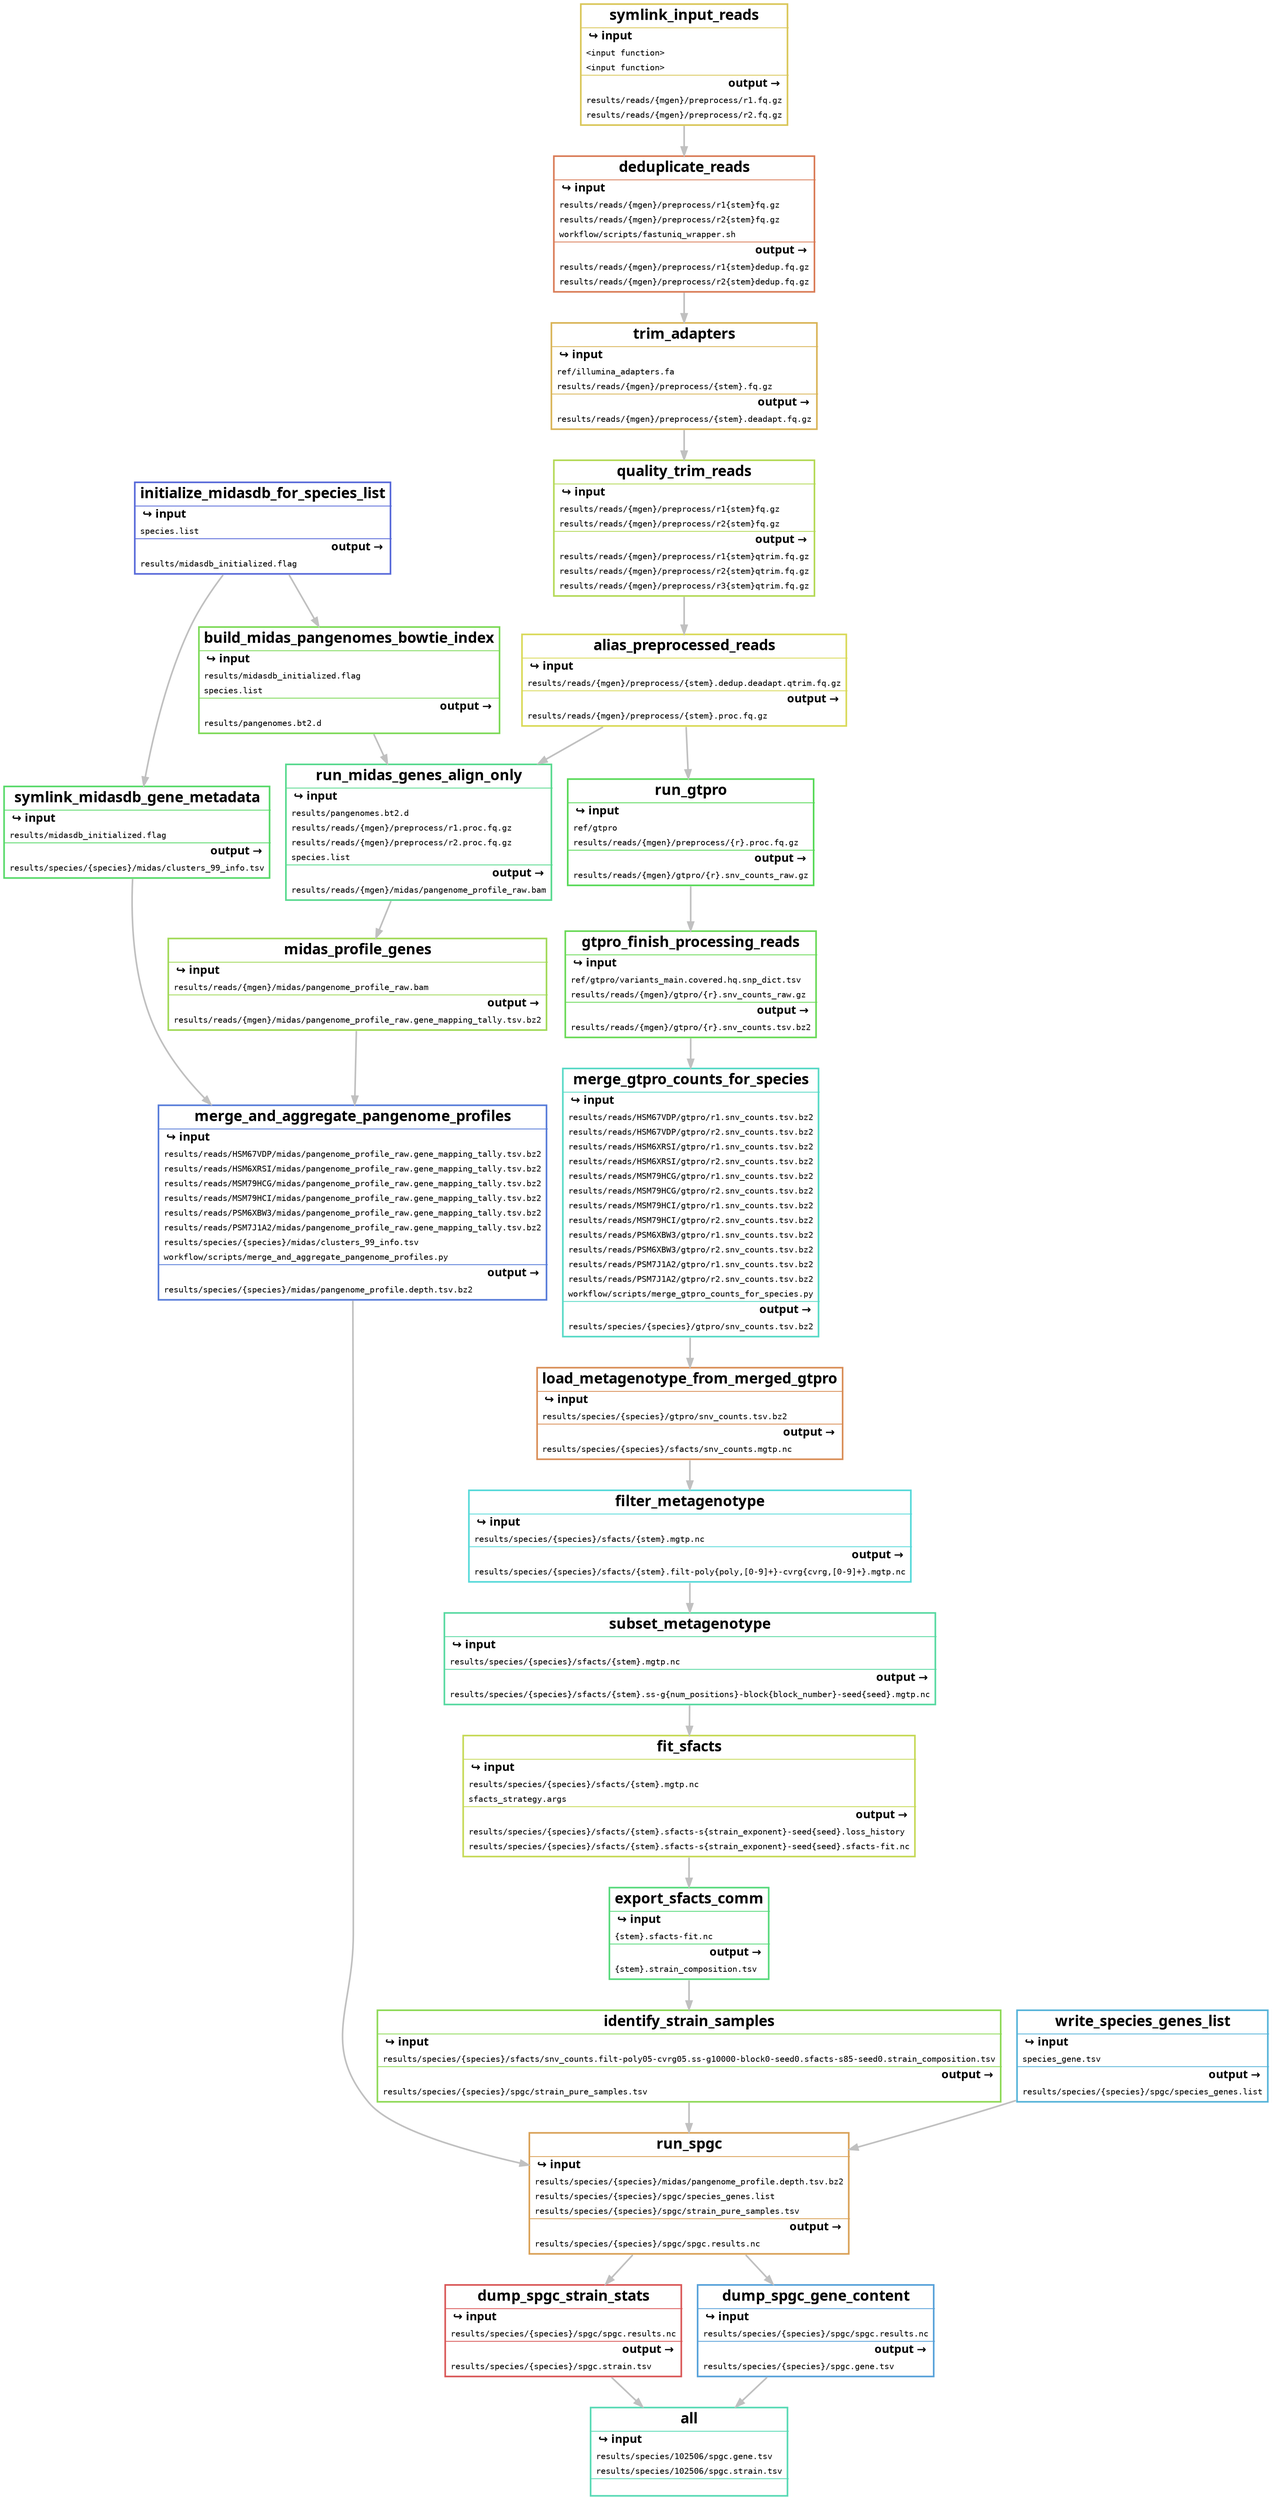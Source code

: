 digraph snakemake_dag {
    graph[bgcolor=white, margin=0];
    node[shape=box, style=rounded, fontname=sans,                 fontsize=10, penwidth=2];
    edge[penwidth=2, color=grey];
0 [ shape=none, margin=0, label=<<table border="2" color="#57D9B4" cellspacing="3" cellborder="0">
<tr><td>
<b><font point-size="18">all</font></b>
</td></tr>
<hr/>
<tr><td align="left"> <b><font point-size="14">&#8618; input</font></b> </td></tr>
<tr>
<td align="left"><font face="monospace">results/species/102506/spgc.gene.tsv</font></td>
</tr>
<tr>
<td align="left"><font face="monospace">results/species/102506/spgc.strain.tsv</font></td>
</tr>
<hr/>
<tr><td align="right">  </td> </tr>
</table>>]
1 [ shape=none, margin=0, label=<<table border="2" color="#D95757" cellspacing="3" cellborder="0">
<tr><td>
<b><font point-size="18">dump_spgc_strain_stats</font></b>
</td></tr>
<hr/>
<tr><td align="left"> <b><font point-size="14">&#8618; input</font></b> </td></tr>
<tr>
<td align="left"><font face="monospace">results/species/{species}/spgc/spgc.results.nc</font></td>
</tr>
<hr/>
<tr><td align="right"> <b><font point-size="14">output &rarr;</font></b> </td> </tr>
<tr>
<td align="left"><font face="monospace">results/species/{species}/spgc.strain.tsv</font></td></tr>
</table>>]
2 [ shape=none, margin=0, label=<<table border="2" color="#D9A157" cellspacing="3" cellborder="0">
<tr><td>
<b><font point-size="18">run_spgc</font></b>
</td></tr>
<hr/>
<tr><td align="left"> <b><font point-size="14">&#8618; input</font></b> </td></tr>
<tr>
<td align="left"><font face="monospace">results/species/{species}/midas/pangenome_profile.depth.tsv.bz2</font></td>
</tr>
<tr>
<td align="left"><font face="monospace">results/species/{species}/spgc/species_genes.list</font></td>
</tr>
<tr>
<td align="left"><font face="monospace">results/species/{species}/spgc/strain_pure_samples.tsv</font></td>
</tr>
<hr/>
<tr><td align="right"> <b><font point-size="14">output &rarr;</font></b> </td> </tr>
<tr>
<td align="left"><font face="monospace">results/species/{species}/spgc/spgc.results.nc</font></td></tr>
</table>>]
3 [ shape=none, margin=0, label=<<table border="2" color="#577CD9" cellspacing="3" cellborder="0">
<tr><td>
<b><font point-size="18">merge_and_aggregate_pangenome_profiles</font></b>
</td></tr>
<hr/>
<tr><td align="left"> <b><font point-size="14">&#8618; input</font></b> </td></tr>
<tr>
<td align="left"><font face="monospace">results/reads/HSM67VDP/midas/pangenome_profile_raw.gene_mapping_tally.tsv.bz2</font></td>
</tr>
<tr>
<td align="left"><font face="monospace">results/reads/HSM6XRSI/midas/pangenome_profile_raw.gene_mapping_tally.tsv.bz2</font></td>
</tr>
<tr>
<td align="left"><font face="monospace">results/reads/MSM79HCG/midas/pangenome_profile_raw.gene_mapping_tally.tsv.bz2</font></td>
</tr>
<tr>
<td align="left"><font face="monospace">results/reads/MSM79HCI/midas/pangenome_profile_raw.gene_mapping_tally.tsv.bz2</font></td>
</tr>
<tr>
<td align="left"><font face="monospace">results/reads/PSM6XBW3/midas/pangenome_profile_raw.gene_mapping_tally.tsv.bz2</font></td>
</tr>
<tr>
<td align="left"><font face="monospace">results/reads/PSM7J1A2/midas/pangenome_profile_raw.gene_mapping_tally.tsv.bz2</font></td>
</tr>
<tr>
<td align="left"><font face="monospace">results/species/{species}/midas/clusters_99_info.tsv</font></td>
</tr>
<tr>
<td align="left"><font face="monospace">workflow/scripts/merge_and_aggregate_pangenome_profiles.py</font></td>
</tr>
<hr/>
<tr><td align="right"> <b><font point-size="14">output &rarr;</font></b> </td> </tr>
<tr>
<td align="left"><font face="monospace">results/species/{species}/midas/pangenome_profile.depth.tsv.bz2</font></td></tr>
</table>>]
4 [ shape=none, margin=0, label=<<table border="2" color="#A1D957" cellspacing="3" cellborder="0">
<tr><td>
<b><font point-size="18">midas_profile_genes</font></b>
</td></tr>
<hr/>
<tr><td align="left"> <b><font point-size="14">&#8618; input</font></b> </td></tr>
<tr>
<td align="left"><font face="monospace">results/reads/{mgen}/midas/pangenome_profile_raw.bam</font></td>
</tr>
<hr/>
<tr><td align="right"> <b><font point-size="14">output &rarr;</font></b> </td> </tr>
<tr>
<td align="left"><font face="monospace">results/reads/{mgen}/midas/pangenome_profile_raw.gene_mapping_tally.tsv.bz2</font></td></tr>
</table>>]
5 [ shape=none, margin=0, label=<<table border="2" color="#57D98E" cellspacing="3" cellborder="0">
<tr><td>
<b><font point-size="18">run_midas_genes_align_only</font></b>
</td></tr>
<hr/>
<tr><td align="left"> <b><font point-size="14">&#8618; input</font></b> </td></tr>
<tr>
<td align="left"><font face="monospace">results/pangenomes.bt2.d</font></td>
</tr>
<tr>
<td align="left"><font face="monospace">results/reads/{mgen}/preprocess/r1.proc.fq.gz</font></td>
</tr>
<tr>
<td align="left"><font face="monospace">results/reads/{mgen}/preprocess/r2.proc.fq.gz</font></td>
</tr>
<tr>
<td align="left"><font face="monospace">species.list</font></td>
</tr>
<hr/>
<tr><td align="right"> <b><font point-size="14">output &rarr;</font></b> </td> </tr>
<tr>
<td align="left"><font face="monospace">results/reads/{mgen}/midas/pangenome_profile_raw.bam</font></td></tr>
</table>>]
6 [ shape=none, margin=0, label=<<table border="2" color="#7CD957" cellspacing="3" cellborder="0">
<tr><td>
<b><font point-size="18">build_midas_pangenomes_bowtie_index</font></b>
</td></tr>
<hr/>
<tr><td align="left"> <b><font point-size="14">&#8618; input</font></b> </td></tr>
<tr>
<td align="left"><font face="monospace">results/midasdb_initialized.flag</font></td>
</tr>
<tr>
<td align="left"><font face="monospace">species.list</font></td>
</tr>
<hr/>
<tr><td align="right"> <b><font point-size="14">output &rarr;</font></b> </td> </tr>
<tr>
<td align="left"><font face="monospace">results/pangenomes.bt2.d</font></td></tr>
</table>>]
7 [ shape=none, margin=0, label=<<table border="2" color="#5769D9" cellspacing="3" cellborder="0">
<tr><td>
<b><font point-size="18">initialize_midasdb_for_species_list</font></b>
</td></tr>
<hr/>
<tr><td align="left"> <b><font point-size="14">&#8618; input</font></b> </td></tr>
<tr>
<td align="left"><font face="monospace">species.list</font></td>
</tr>
<hr/>
<tr><td align="right"> <b><font point-size="14">output &rarr;</font></b> </td> </tr>
<tr>
<td align="left"><font face="monospace">results/midasdb_initialized.flag</font></td></tr>
</table>>]
8 [ shape=none, margin=0, label=<<table border="2" color="#D9D957" cellspacing="3" cellborder="0">
<tr><td>
<b><font point-size="18">alias_preprocessed_reads</font></b>
</td></tr>
<hr/>
<tr><td align="left"> <b><font point-size="14">&#8618; input</font></b> </td></tr>
<tr>
<td align="left"><font face="monospace">results/reads/{mgen}/preprocess/{stem}.dedup.deadapt.qtrim.fq.gz</font></td>
</tr>
<hr/>
<tr><td align="right"> <b><font point-size="14">output &rarr;</font></b> </td> </tr>
<tr>
<td align="left"><font face="monospace">results/reads/{mgen}/preprocess/{stem}.proc.fq.gz</font></td></tr>
</table>>]
9 [ shape=none, margin=0, label=<<table border="2" color="#B4D957" cellspacing="3" cellborder="0">
<tr><td>
<b><font point-size="18">quality_trim_reads</font></b>
</td></tr>
<hr/>
<tr><td align="left"> <b><font point-size="14">&#8618; input</font></b> </td></tr>
<tr>
<td align="left"><font face="monospace">results/reads/{mgen}/preprocess/r1{stem}fq.gz</font></td>
</tr>
<tr>
<td align="left"><font face="monospace">results/reads/{mgen}/preprocess/r2{stem}fq.gz</font></td>
</tr>
<hr/>
<tr><td align="right"> <b><font point-size="14">output &rarr;</font></b> </td> </tr>
<tr>
<td align="left"><font face="monospace">results/reads/{mgen}/preprocess/r1{stem}qtrim.fq.gz</font></td></tr>
<tr>
<td align="left"><font face="monospace">results/reads/{mgen}/preprocess/r2{stem}qtrim.fq.gz</font></td></tr>
<tr>
<td align="left"><font face="monospace">results/reads/{mgen}/preprocess/r3{stem}qtrim.fq.gz</font></td></tr>
</table>>]
10 [ shape=none, margin=0, label=<<table border="2" color="#D9B457" cellspacing="3" cellborder="0">
<tr><td>
<b><font point-size="18">trim_adapters</font></b>
</td></tr>
<hr/>
<tr><td align="left"> <b><font point-size="14">&#8618; input</font></b> </td></tr>
<tr>
<td align="left"><font face="monospace">ref/illumina_adapters.fa</font></td>
</tr>
<tr>
<td align="left"><font face="monospace">results/reads/{mgen}/preprocess/{stem}.fq.gz</font></td>
</tr>
<hr/>
<tr><td align="right"> <b><font point-size="14">output &rarr;</font></b> </td> </tr>
<tr>
<td align="left"><font face="monospace">results/reads/{mgen}/preprocess/{stem}.deadapt.fq.gz</font></td></tr>
</table>>]
11 [ shape=none, margin=0, label=<<table border="2" color="#D97C57" cellspacing="3" cellborder="0">
<tr><td>
<b><font point-size="18">deduplicate_reads</font></b>
</td></tr>
<hr/>
<tr><td align="left"> <b><font point-size="14">&#8618; input</font></b> </td></tr>
<tr>
<td align="left"><font face="monospace">results/reads/{mgen}/preprocess/r1{stem}fq.gz</font></td>
</tr>
<tr>
<td align="left"><font face="monospace">results/reads/{mgen}/preprocess/r2{stem}fq.gz</font></td>
</tr>
<tr>
<td align="left"><font face="monospace">workflow/scripts/fastuniq_wrapper.sh</font></td>
</tr>
<hr/>
<tr><td align="right"> <b><font point-size="14">output &rarr;</font></b> </td> </tr>
<tr>
<td align="left"><font face="monospace">results/reads/{mgen}/preprocess/r1{stem}dedup.fq.gz</font></td></tr>
<tr>
<td align="left"><font face="monospace">results/reads/{mgen}/preprocess/r2{stem}dedup.fq.gz</font></td></tr>
</table>>]
12 [ shape=none, margin=0, label=<<table border="2" color="#D9C657" cellspacing="3" cellborder="0">
<tr><td>
<b><font point-size="18">symlink_input_reads</font></b>
</td></tr>
<hr/>
<tr><td align="left"> <b><font point-size="14">&#8618; input</font></b> </td></tr>
<tr>
<td align="left"><font face="monospace">&lt;input function&gt;</font></td>
</tr>
<tr>
<td align="left"><font face="monospace">&lt;input function&gt;</font></td>
</tr>
<hr/>
<tr><td align="right"> <b><font point-size="14">output &rarr;</font></b> </td> </tr>
<tr>
<td align="left"><font face="monospace">results/reads/{mgen}/preprocess/r1.fq.gz</font></td></tr>
<tr>
<td align="left"><font face="monospace">results/reads/{mgen}/preprocess/r2.fq.gz</font></td></tr>
</table>>]
13 [ shape=none, margin=0, label=<<table border="2" color="#57D969" cellspacing="3" cellborder="0">
<tr><td>
<b><font point-size="18">symlink_midasdb_gene_metadata</font></b>
</td></tr>
<hr/>
<tr><td align="left"> <b><font point-size="14">&#8618; input</font></b> </td></tr>
<tr>
<td align="left"><font face="monospace">results/midasdb_initialized.flag</font></td>
</tr>
<hr/>
<tr><td align="right"> <b><font point-size="14">output &rarr;</font></b> </td> </tr>
<tr>
<td align="left"><font face="monospace">results/species/{species}/midas/clusters_99_info.tsv</font></td></tr>
</table>>]
14 [ shape=none, margin=0, label=<<table border="2" color="#8ED957" cellspacing="3" cellborder="0">
<tr><td>
<b><font point-size="18">identify_strain_samples</font></b>
</td></tr>
<hr/>
<tr><td align="left"> <b><font point-size="14">&#8618; input</font></b> </td></tr>
<tr>
<td align="left"><font face="monospace">results/species/{species}/sfacts/snv_counts.filt-poly05-cvrg05.ss-g10000-block0-seed0.sfacts-s85-seed0.strain_composition.tsv</font></td>
</tr>
<hr/>
<tr><td align="right"> <b><font point-size="14">output &rarr;</font></b> </td> </tr>
<tr>
<td align="left"><font face="monospace">results/species/{species}/spgc/strain_pure_samples.tsv</font></td></tr>
</table>>]
15 [ shape=none, margin=0, label=<<table border="2" color="#57D97C" cellspacing="3" cellborder="0">
<tr><td>
<b><font point-size="18">export_sfacts_comm</font></b>
</td></tr>
<hr/>
<tr><td align="left"> <b><font point-size="14">&#8618; input</font></b> </td></tr>
<tr>
<td align="left"><font face="monospace">{stem}.sfacts-fit.nc</font></td>
</tr>
<hr/>
<tr><td align="right"> <b><font point-size="14">output &rarr;</font></b> </td> </tr>
<tr>
<td align="left"><font face="monospace">{stem}.strain_composition.tsv</font></td></tr>
</table>>]
16 [ shape=none, margin=0, label=<<table border="2" color="#C6D957" cellspacing="3" cellborder="0">
<tr><td>
<b><font point-size="18">fit_sfacts</font></b>
</td></tr>
<hr/>
<tr><td align="left"> <b><font point-size="14">&#8618; input</font></b> </td></tr>
<tr>
<td align="left"><font face="monospace">results/species/{species}/sfacts/{stem}.mgtp.nc</font></td>
</tr>
<tr>
<td align="left"><font face="monospace">sfacts_strategy.args</font></td>
</tr>
<hr/>
<tr><td align="right"> <b><font point-size="14">output &rarr;</font></b> </td> </tr>
<tr>
<td align="left"><font face="monospace">results/species/{species}/sfacts/{stem}.sfacts-s{strain_exponent}-seed{seed}.loss_history</font></td></tr>
<tr>
<td align="left"><font face="monospace">results/species/{species}/sfacts/{stem}.sfacts-s{strain_exponent}-seed{seed}.sfacts-fit.nc</font></td></tr>
</table>>]
17 [ shape=none, margin=0, label=<<table border="2" color="#57D9A1" cellspacing="3" cellborder="0">
<tr><td>
<b><font point-size="18">subset_metagenotype</font></b>
</td></tr>
<hr/>
<tr><td align="left"> <b><font point-size="14">&#8618; input</font></b> </td></tr>
<tr>
<td align="left"><font face="monospace">results/species/{species}/sfacts/{stem}.mgtp.nc</font></td>
</tr>
<hr/>
<tr><td align="right"> <b><font point-size="14">output &rarr;</font></b> </td> </tr>
<tr>
<td align="left"><font face="monospace">results/species/{species}/sfacts/{stem}.ss-g{num_positions}-block{block_number}-seed{seed}.mgtp.nc</font></td></tr>
</table>>]
18 [ shape=none, margin=0, label=<<table border="2" color="#57D9D9" cellspacing="3" cellborder="0">
<tr><td>
<b><font point-size="18">filter_metagenotype</font></b>
</td></tr>
<hr/>
<tr><td align="left"> <b><font point-size="14">&#8618; input</font></b> </td></tr>
<tr>
<td align="left"><font face="monospace">results/species/{species}/sfacts/{stem}.mgtp.nc</font></td>
</tr>
<hr/>
<tr><td align="right"> <b><font point-size="14">output &rarr;</font></b> </td> </tr>
<tr>
<td align="left"><font face="monospace">results/species/{species}/sfacts/{stem}.filt-poly{poly,[0-9]+}-cvrg{cvrg,[0-9]+}.mgtp.nc</font></td></tr>
</table>>]
19 [ shape=none, margin=0, label=<<table border="2" color="#D98E57" cellspacing="3" cellborder="0">
<tr><td>
<b><font point-size="18">load_metagenotype_from_merged_gtpro</font></b>
</td></tr>
<hr/>
<tr><td align="left"> <b><font point-size="14">&#8618; input</font></b> </td></tr>
<tr>
<td align="left"><font face="monospace">results/species/{species}/gtpro/snv_counts.tsv.bz2</font></td>
</tr>
<hr/>
<tr><td align="right"> <b><font point-size="14">output &rarr;</font></b> </td> </tr>
<tr>
<td align="left"><font face="monospace">results/species/{species}/sfacts/snv_counts.mgtp.nc</font></td></tr>
</table>>]
20 [ shape=none, margin=0, label=<<table border="2" color="#57D9C6" cellspacing="3" cellborder="0">
<tr><td>
<b><font point-size="18">merge_gtpro_counts_for_species</font></b>
</td></tr>
<hr/>
<tr><td align="left"> <b><font point-size="14">&#8618; input</font></b> </td></tr>
<tr>
<td align="left"><font face="monospace">results/reads/HSM67VDP/gtpro/r1.snv_counts.tsv.bz2</font></td>
</tr>
<tr>
<td align="left"><font face="monospace">results/reads/HSM67VDP/gtpro/r2.snv_counts.tsv.bz2</font></td>
</tr>
<tr>
<td align="left"><font face="monospace">results/reads/HSM6XRSI/gtpro/r1.snv_counts.tsv.bz2</font></td>
</tr>
<tr>
<td align="left"><font face="monospace">results/reads/HSM6XRSI/gtpro/r2.snv_counts.tsv.bz2</font></td>
</tr>
<tr>
<td align="left"><font face="monospace">results/reads/MSM79HCG/gtpro/r1.snv_counts.tsv.bz2</font></td>
</tr>
<tr>
<td align="left"><font face="monospace">results/reads/MSM79HCG/gtpro/r2.snv_counts.tsv.bz2</font></td>
</tr>
<tr>
<td align="left"><font face="monospace">results/reads/MSM79HCI/gtpro/r1.snv_counts.tsv.bz2</font></td>
</tr>
<tr>
<td align="left"><font face="monospace">results/reads/MSM79HCI/gtpro/r2.snv_counts.tsv.bz2</font></td>
</tr>
<tr>
<td align="left"><font face="monospace">results/reads/PSM6XBW3/gtpro/r1.snv_counts.tsv.bz2</font></td>
</tr>
<tr>
<td align="left"><font face="monospace">results/reads/PSM6XBW3/gtpro/r2.snv_counts.tsv.bz2</font></td>
</tr>
<tr>
<td align="left"><font face="monospace">results/reads/PSM7J1A2/gtpro/r1.snv_counts.tsv.bz2</font></td>
</tr>
<tr>
<td align="left"><font face="monospace">results/reads/PSM7J1A2/gtpro/r2.snv_counts.tsv.bz2</font></td>
</tr>
<tr>
<td align="left"><font face="monospace">workflow/scripts/merge_gtpro_counts_for_species.py</font></td>
</tr>
<hr/>
<tr><td align="right"> <b><font point-size="14">output &rarr;</font></b> </td> </tr>
<tr>
<td align="left"><font face="monospace">results/species/{species}/gtpro/snv_counts.tsv.bz2</font></td></tr>
</table>>]
21 [ shape=none, margin=0, label=<<table border="2" color="#69D957" cellspacing="3" cellborder="0">
<tr><td>
<b><font point-size="18">gtpro_finish_processing_reads</font></b>
</td></tr>
<hr/>
<tr><td align="left"> <b><font point-size="14">&#8618; input</font></b> </td></tr>
<tr>
<td align="left"><font face="monospace">ref/gtpro/variants_main.covered.hq.snp_dict.tsv</font></td>
</tr>
<tr>
<td align="left"><font face="monospace">results/reads/{mgen}/gtpro/{r}.snv_counts_raw.gz</font></td>
</tr>
<hr/>
<tr><td align="right"> <b><font point-size="14">output &rarr;</font></b> </td> </tr>
<tr>
<td align="left"><font face="monospace">results/reads/{mgen}/gtpro/{r}.snv_counts.tsv.bz2</font></td></tr>
</table>>]
22 [ shape=none, margin=0, label=<<table border="2" color="#57D957" cellspacing="3" cellborder="0">
<tr><td>
<b><font point-size="18">run_gtpro</font></b>
</td></tr>
<hr/>
<tr><td align="left"> <b><font point-size="14">&#8618; input</font></b> </td></tr>
<tr>
<td align="left"><font face="monospace">ref/gtpro</font></td>
</tr>
<tr>
<td align="left"><font face="monospace">results/reads/{mgen}/preprocess/{r}.proc.fq.gz</font></td>
</tr>
<hr/>
<tr><td align="right"> <b><font point-size="14">output &rarr;</font></b> </td> </tr>
<tr>
<td align="left"><font face="monospace">results/reads/{mgen}/gtpro/{r}.snv_counts_raw.gz</font></td></tr>
</table>>]
23 [ shape=none, margin=0, label=<<table border="2" color="#57B4D9" cellspacing="3" cellborder="0">
<tr><td>
<b><font point-size="18">write_species_genes_list</font></b>
</td></tr>
<hr/>
<tr><td align="left"> <b><font point-size="14">&#8618; input</font></b> </td></tr>
<tr>
<td align="left"><font face="monospace">species_gene.tsv</font></td>
</tr>
<hr/>
<tr><td align="right"> <b><font point-size="14">output &rarr;</font></b> </td> </tr>
<tr>
<td align="left"><font face="monospace">results/species/{species}/spgc/species_genes.list</font></td></tr>
</table>>]
24 [ shape=none, margin=0, label=<<table border="2" color="#57A1D9" cellspacing="3" cellborder="0">
<tr><td>
<b><font point-size="18">dump_spgc_gene_content</font></b>
</td></tr>
<hr/>
<tr><td align="left"> <b><font point-size="14">&#8618; input</font></b> </td></tr>
<tr>
<td align="left"><font face="monospace">results/species/{species}/spgc/spgc.results.nc</font></td>
</tr>
<hr/>
<tr><td align="right"> <b><font point-size="14">output &rarr;</font></b> </td> </tr>
<tr>
<td align="left"><font face="monospace">results/species/{species}/spgc.gene.tsv</font></td></tr>
</table>>]
	1 -> 0
	24 -> 0
	2 -> 1
	23 -> 2
	3 -> 2
	14 -> 2
	13 -> 3
	4 -> 3
	5 -> 4
	6 -> 5
	8 -> 5
	7 -> 6
	9 -> 8
	10 -> 9
	11 -> 10
	12 -> 11
	7 -> 13
	15 -> 14
	16 -> 15
	17 -> 16
	18 -> 17
	19 -> 18
	20 -> 19
	21 -> 20
	22 -> 21
	8 -> 22
	2 -> 24
}            
